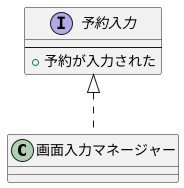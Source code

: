 @startuml
class 画面入力マネージャー {
}
interface 予約入力 {
' <<interface>>
---
+ 予約が入力された
}
予約入力 <|.. 画面入力マネージャー
@enduml